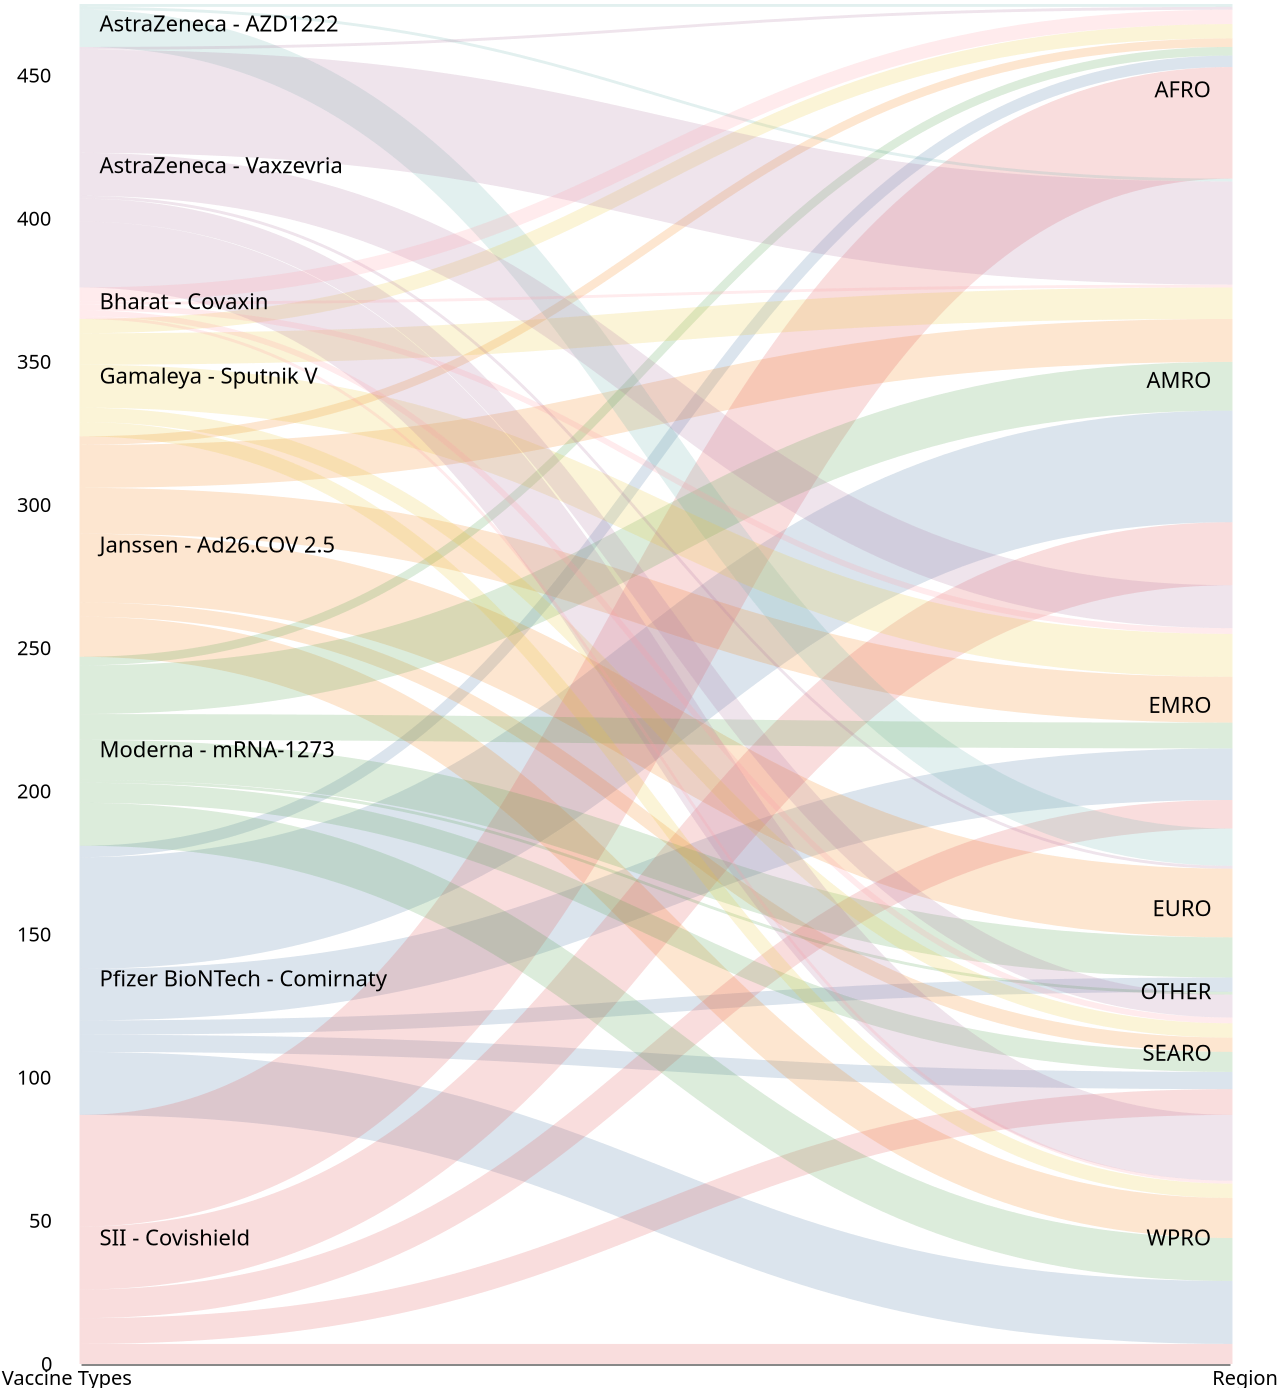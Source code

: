 {
  "$schema": "https://vega.github.io/schema/vega/v3.0.json",
  "height": 680,
  "width": 600,
  "data": [
    {
      "name": "Vaccine Used",
      "values": {
        "aggregations": {
          "table": {
            "buckets": [
              {"key": {"from": "Pfizer BioNTech - Comirnaty", "to": "AFRO"}, "total": 4},
              {"key": {"from": "Pfizer BioNTech - Comirnaty", "to": "AMRO"}, "total": 39},
              {"key": {"from": "Pfizer BioNTech - Comirnaty", "to": "EMRO"}, "total": 18},
              {"key": {"from": "Pfizer BioNTech - Comirnaty", "to": "EURO"}, "total": 5},
              {"key": {"from": "Pfizer BioNTech - Comirnaty", "to": "SEARO"}, "total": 6},
              {"key": {"from": "Pfizer BioNTech - Comirnaty", "to": "WPRO"}, "total": 22},

              {"key": {"from": "Janssen - Ad26.COV 2.5", "to": "AFRO"}, "total": 3},
              {"key": {"from": "Janssen - Ad26.COV 2.5", "to": "AMRO"}, "total": 15},
              {"key": {"from": "Janssen - Ad26.COV 2.5", "to": "EMRO"}, "total": 16},
              {"key": {"from": "Janssen - Ad26.COV 2.5", "to": "EURO"}, "total": 24},
              {"key": {"from": "Janssen - Ad26.COV 2.5", "to": "SEARO"}, "total": 5},
              {"key": {"from": "Janssen - Ad26.COV 2.5", "to": "WPRO"}, "total": 14},

              {"key": {"from": "SII - Covishield", "to": "AFRO"}, "total": 39},
              {"key": {"from": "SII - Covishield", "to": "AMRO"}, "total": 22},
              {"key": {"from": "SII - Covishield", "to": "EMRO"}, "total": 10},
              {"key": {"from": "SII - Covishield", "to": "SEARO"}, "total": 9},
              {"key": {"from": "SII - Covishield", "to": "WPRO"}, "total": 7},

              {"key": {"from": "AstraZeneca - AZD1222", "to": "AFRO"}, "total": 1},
              {"key": {"from": "AstraZeneca - AZD1222", "to": "AMRO"}, "total": 1},
              {"key": {"from": "AstraZeneca - AZD1222", "to": "EURO"}, "total": 13},

              {"key": {"from": "Moderna - mRNA-1273", "to": "AFRO"}, "total": 3},
              {"key": {"from": "Moderna - mRNA-1273", "to": "AMRO"}, "total": 17},
              {"key": {"from": "Moderna - mRNA-1273", "to": "EMRO"}, "total": 9},
              {"key": {"from": "Moderna - mRNA-1273", "to": "EURO"}, "total": 14},
              {"key": {"from": "Moderna - mRNA-1273", "to": "OTHER"}, "total": 1},
              {"key": {"from": "Moderna - mRNA-1273", "to": "SEARO"}, "total": 7},
              {"key": {"from": "Moderna - mRNA-1273", "to": "WPRO"}, "total": 15},

              {"key": {"from": "Gamaleya - Sputnik V", "to": "AFRO"}, "total": 5},
              {"key": {"from": "Gamaleya - Sputnik V", "to": "AMRO"}, "total": 11},
              {"key": {"from": "Gamaleya - Sputnik V", "to": "EMRO"}, "total": 15},
              {"key": {"from": "Gamaleya - Sputnik V", "to": "SEARO"}, "total": 5},
              {"key": {"from": "Gamaleya - Sputnik V", "to": "WPRO"}, "total": 5},

              {"key": {"from": "AstraZeneca - Vaxzevria", "to": "AFRO"}, "total": 1},
              {"key": {"from": "AstraZeneca - Vaxzevria", "to": "AMRO"}, "total": 36},
              {"key": {"from": "AstraZeneca - Vaxzevria", "to": "EMRO"}, "total": 15},
              {"key": {"from": "AstraZeneca - Vaxzevria", "to": "EURO"}, "total": 1},
              {"key": {"from": "AstraZeneca - Vaxzevria", "to": "SEARO"}, "total": 8},
              {"key": {"from": "AstraZeneca - Vaxzevria", "to": "WPRO"}, "total": 23},

              {"key": {"from": "Bharat - Covaxin", "to": "AFRO"}, "total": 5},
              {"key": {"from": "Bharat - Covaxin", "to": "AMRO"}, "total": 1},
              {"key": {"from": "Bharat - Covaxin", "to": "EMRO"}, "total": 2},
              {"key": {"from": "Bharat - Covaxin", "to": "SEARO"}, "total": 2},
              {"key": {"from": "Bharat - Covaxin", "to": "WPRO"}, "total": 1} 
            ]
          }
        }
      },
      "format": {"property": "aggregations.table.buckets"},
      "transform": [
        {"type": "formula", "expr": "datum.key.from", "as": "from"},
        {"type": "formula", "expr": "datum.key.to", "as": "to"},
        {"type": "formula", "expr": "datum.total", "as": "size"}
      ]
    },
    {
      "name": "Startnode",
      "source": "Vaccine Used",
      "transform": [
        {"type": "filter",  "expr": "datum.from || datum.to"},
        {"type": "formula", "expr" : "datum.from+datum.to", "as": "key"},
        {"type": "fold", "fields": ["from", "to"], "as": ["vaccine", "region"]},
        {"type": "formula", "expr": "datum.vaccine == 'from' ? datum.from + datum.to : datum.to + datum.from", "as": "Expr"},
        {"type": "stack", "groupby": ["vaccine"], "sort": {"field": "Expr", "order": "descending"}, "field": "size"},
        {"type": "formula", "expr": "(datum.y0+datum.y1)/2", "as": "yc"}
      ]
    },
    {
      "name": "groups",
      "source": "Startnode",
      "transform": [
        {"type": "aggregate", "groupby": ["vaccine", "region"], "fields": ["size"], "ops": ["sum"], "as": ["total"]},
        {"type": "stack", "groupby": ["vaccine"], "sort": {"field": "region", "order": "descending"}, "field": "total"},
        {"type": "formula", "expr": "scale('y', datum.y0)", "as": "scale_y0"},
        {"type": "formula", "expr": "scale('y', datum.y1)", "as": "scale_y1"},
        {"type": "formula", "expr": "datum.vaccine == 'from'", "as": "Vax"},
        {"type": "formula", "expr": "datum.total/domain('y')[1]", "as": "precent"}
      ]
    },
    {
      "name": "Endnode",
      "source": "Startnode",
      "transform": [
        {"type": "filter", "expr": "datum.vaccine == 'to'"}
      ]
    },
    {
      "name": "Edges",
      "source": "Startnode",
      "transform": [
        {"type": "filter", "expr": "datum.vaccine == 'from'"},
        {"type": "lookup", "from": "Endnode", "key": "key", "fields": ["key"],"as": ["target"]},
        {"type": "linkpath", "orient": "horizontal", "shape": "diagonal",
          "sourceY": {"expr": "scale('y', datum.yc)"},
          "sourceX": {"expr": "scale('x', 'from') + bandwidth('x')"},
          "targetY": {"expr": "scale('y', datum.target.yc)"},
          "targetX": {"expr": "scale('x', 'to')"}
        },
        {"type": "formula", "expr": "range('y')[0]-scale('y', datum.size)","as": "strokeSize"},
        {"type": "formula","expr": "datum.size/domain('y')[1]","as": "precent"}
      ]
    }
  ],
  "scales": [
    {"name": "x", "type": "band", "range": "width", "domain": ["from", "to"],"paddingInner": 0.98},
    {"name": "y", "type": "linear", "range": "height", "domain": {"data": "Startnode", "field": "y1"}},
    {"name": "color", "type": "ordinal", "range": "category", "domain": {"data": "Vaccine Used", "fields": ["from", "to"]}},
    {"name": "vaccineNames", "type": "ordinal","range": ["Vaccine Types", "Region"],"domain": ["from", "to"]}
  ],
  "axes": [
    {"orient": "bottom","scale": "x","ticks": false, "grid": false,"encode": {"labels": {"update": {"text": {"scale": "vaccineNames", "field": "value"}}}}},
    {"orient": "left", "scale": "y", "ticks": false, "grid": false}

  ],
  "marks": [
    {
      "type": "rect", 
      "from": {"data": "Startnode"},
      "encode": {
        "enter": {
          "stroke": {"value": "#fff"},
          "strokeWidth": {"value": 2},
          "width": {"scale": "x", "band": 1},
          "x": {"scale": "x", "field": "vaccine"},
          "y": {"field": "y0", "scale": "y"},
          "y2": {"field": "y1", "scale": "y"}
        }
      }
    },
    {
      "type": "path",  
      "from": {"data": "Edges"},
      "clip": true,
      "encode": {
        "update": {
          "stroke": [
            {"test": "datum.vaccine =='to'", "scale": "color", "field": "from"},
            {"scale": "color", "field": "from"}
          ],
          "strokeWidth": {"field": "strokeSize"},
          "path": {"field": "path"},
          "strokeOpacity": {"signal": "(Hover.from == datum.from || Hover.to == datum.to) ? 0.8 : 0.2"},
          "tooltip": {"signal": "datum.from + ' → ' + datum.to + '  ' +  '(' + format(datum.precent, '.1%') + ')' "}
        },
        "hover": {"strokeOpacity": {"value": 1}}
      }
    },
    {
      "type": "text",
      "from": {"data": "groups"},
      "interactive": false,
      "encode": {
        "update": {
          "x": {"signal": "scale('x', datum.vaccine) + (datum.Vax ? bandwidth('x') + 10 : -10)"},
          "yc": {"signal": "(datum.scale_y0 + datum.scale_y1)/2"},
          "align": {"signal": "datum.Vax ? 'left' : 'right'"},
          "baseline": {"value": "middle"},
          "text": {"signal": "abs(datum.scale_y0 - datum.scale_y1) ? datum.region : ''"}
        }
      }
    }
  ],
  "signals": [
    {
      "name": "Hover",
      "value": {},
      "on": [
        {"events": "@groupMark:mouseover","update": "{from:datum.vaccine=='from' && datum.region, to:datum.vaccine=='to' && datum.region}"},
        {"events": "mouseout", "update": "{}"}
      ]
    }
  ]
}
